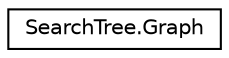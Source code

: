 digraph "Graphical Class Hierarchy"
{
  edge [fontname="Helvetica",fontsize="10",labelfontname="Helvetica",labelfontsize="10"];
  node [fontname="Helvetica",fontsize="10",shape=record];
  rankdir="LR";
  Node1 [label="SearchTree.Graph",height=0.2,width=0.4,color="black", fillcolor="white", style="filled",URL="$class_search_tree_1_1_graph.html"];
}
